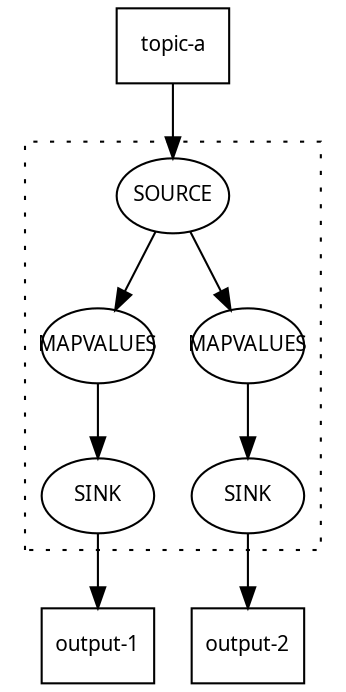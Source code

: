 digraph g_fan_out {
  pack="true"
  packmode="clust"
  graph [fontname = "sans-serif", fontsize=10];
  node [fontname = "sans-serif", fontsize=10];
  edge [fontname = "sans-serif", fontsize=10];
  output_1 [shape=box, fixedsize=true, label="output-1", xlabel=""];
  output_2 [shape=box, fixedsize=true, label="output-2", xlabel=""];
  topic_a [shape=box, fixedsize=true, label="topic-a", xlabel=""];
  KSTREAM_SINK_0000000003 -> output_1;
  KSTREAM_SINK_0000000004 -> output_2;
  topic_a -> KSTREAM_SOURCE_0000000000;
  subgraph cluster_0 {
    style=dotted;
    KSTREAM_MAPVALUES_0000000001 -> KSTREAM_SINK_0000000003;
    KSTREAM_MAPVALUES_0000000002 -> KSTREAM_SINK_0000000004;
    KSTREAM_SOURCE_0000000000 -> KSTREAM_MAPVALUES_0000000001;
    KSTREAM_SOURCE_0000000000 -> KSTREAM_MAPVALUES_0000000002;
    KSTREAM_SOURCE_0000000000 [shape=ellipse, fixedsize=true, label="SOURCE", xlabel=""];
    KSTREAM_MAPVALUES_0000000001 [shape=ellipse, fixedsize=true, label="MAPVALUES", xlabel=""];
    KSTREAM_MAPVALUES_0000000002 [shape=ellipse, fixedsize=true, label="MAPVALUES", xlabel=""];
    KSTREAM_SINK_0000000003 [shape=ellipse, fixedsize=true, label="SINK", xlabel=""];
    KSTREAM_SINK_0000000004 [shape=ellipse, fixedsize=true, label="SINK", xlabel=""];
  }
}